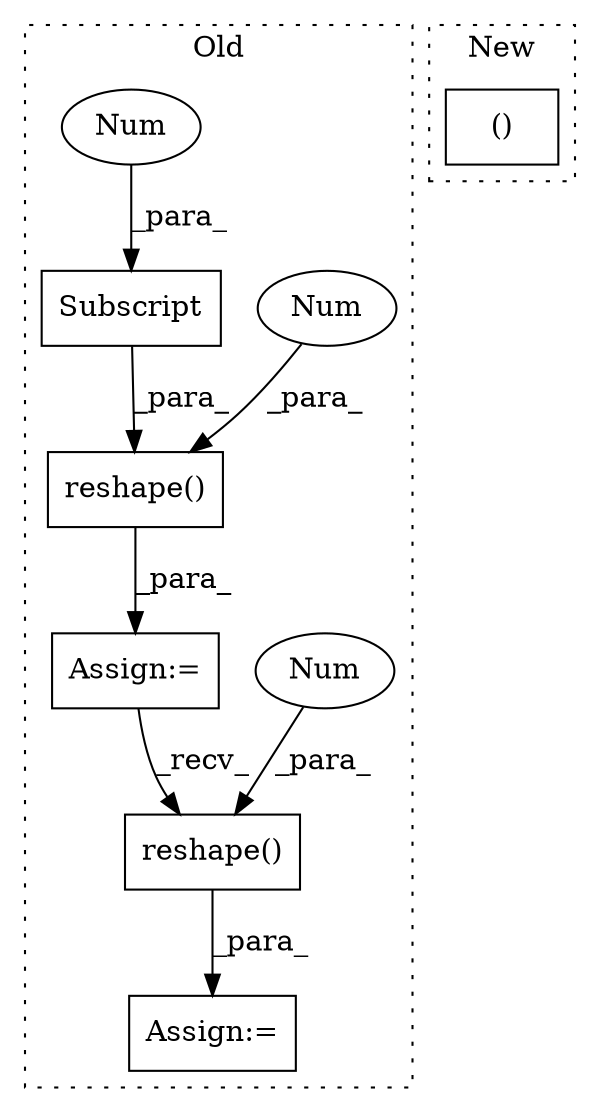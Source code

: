 digraph G {
subgraph cluster0 {
1 [label="reshape()" a="75" s="4725,4811" l="15,1" shape="box"];
3 [label="Assign:=" a="68" s="4878" l="3" shape="box"];
4 [label="Assign:=" a="68" s="4916" l="3" shape="box"];
5 [label="Num" a="76" s="4740" l="2" shape="ellipse"];
6 [label="reshape()" a="75" s="4919,4948" l="10,1" shape="box"];
7 [label="Num" a="76" s="4946" l="2" shape="ellipse"];
8 [label="Subscript" a="63" s="4790,0" l="21,0" shape="box"];
9 [label="Num" a="76" s="4809" l="1" shape="ellipse"];
label = "Old";
style="dotted";
}
subgraph cluster1 {
2 [label="()" a="54" s="2500" l="0" shape="box"];
label = "New";
style="dotted";
}
1 -> 3 [label="_para_"];
3 -> 6 [label="_recv_"];
5 -> 1 [label="_para_"];
6 -> 4 [label="_para_"];
7 -> 6 [label="_para_"];
8 -> 1 [label="_para_"];
9 -> 8 [label="_para_"];
}